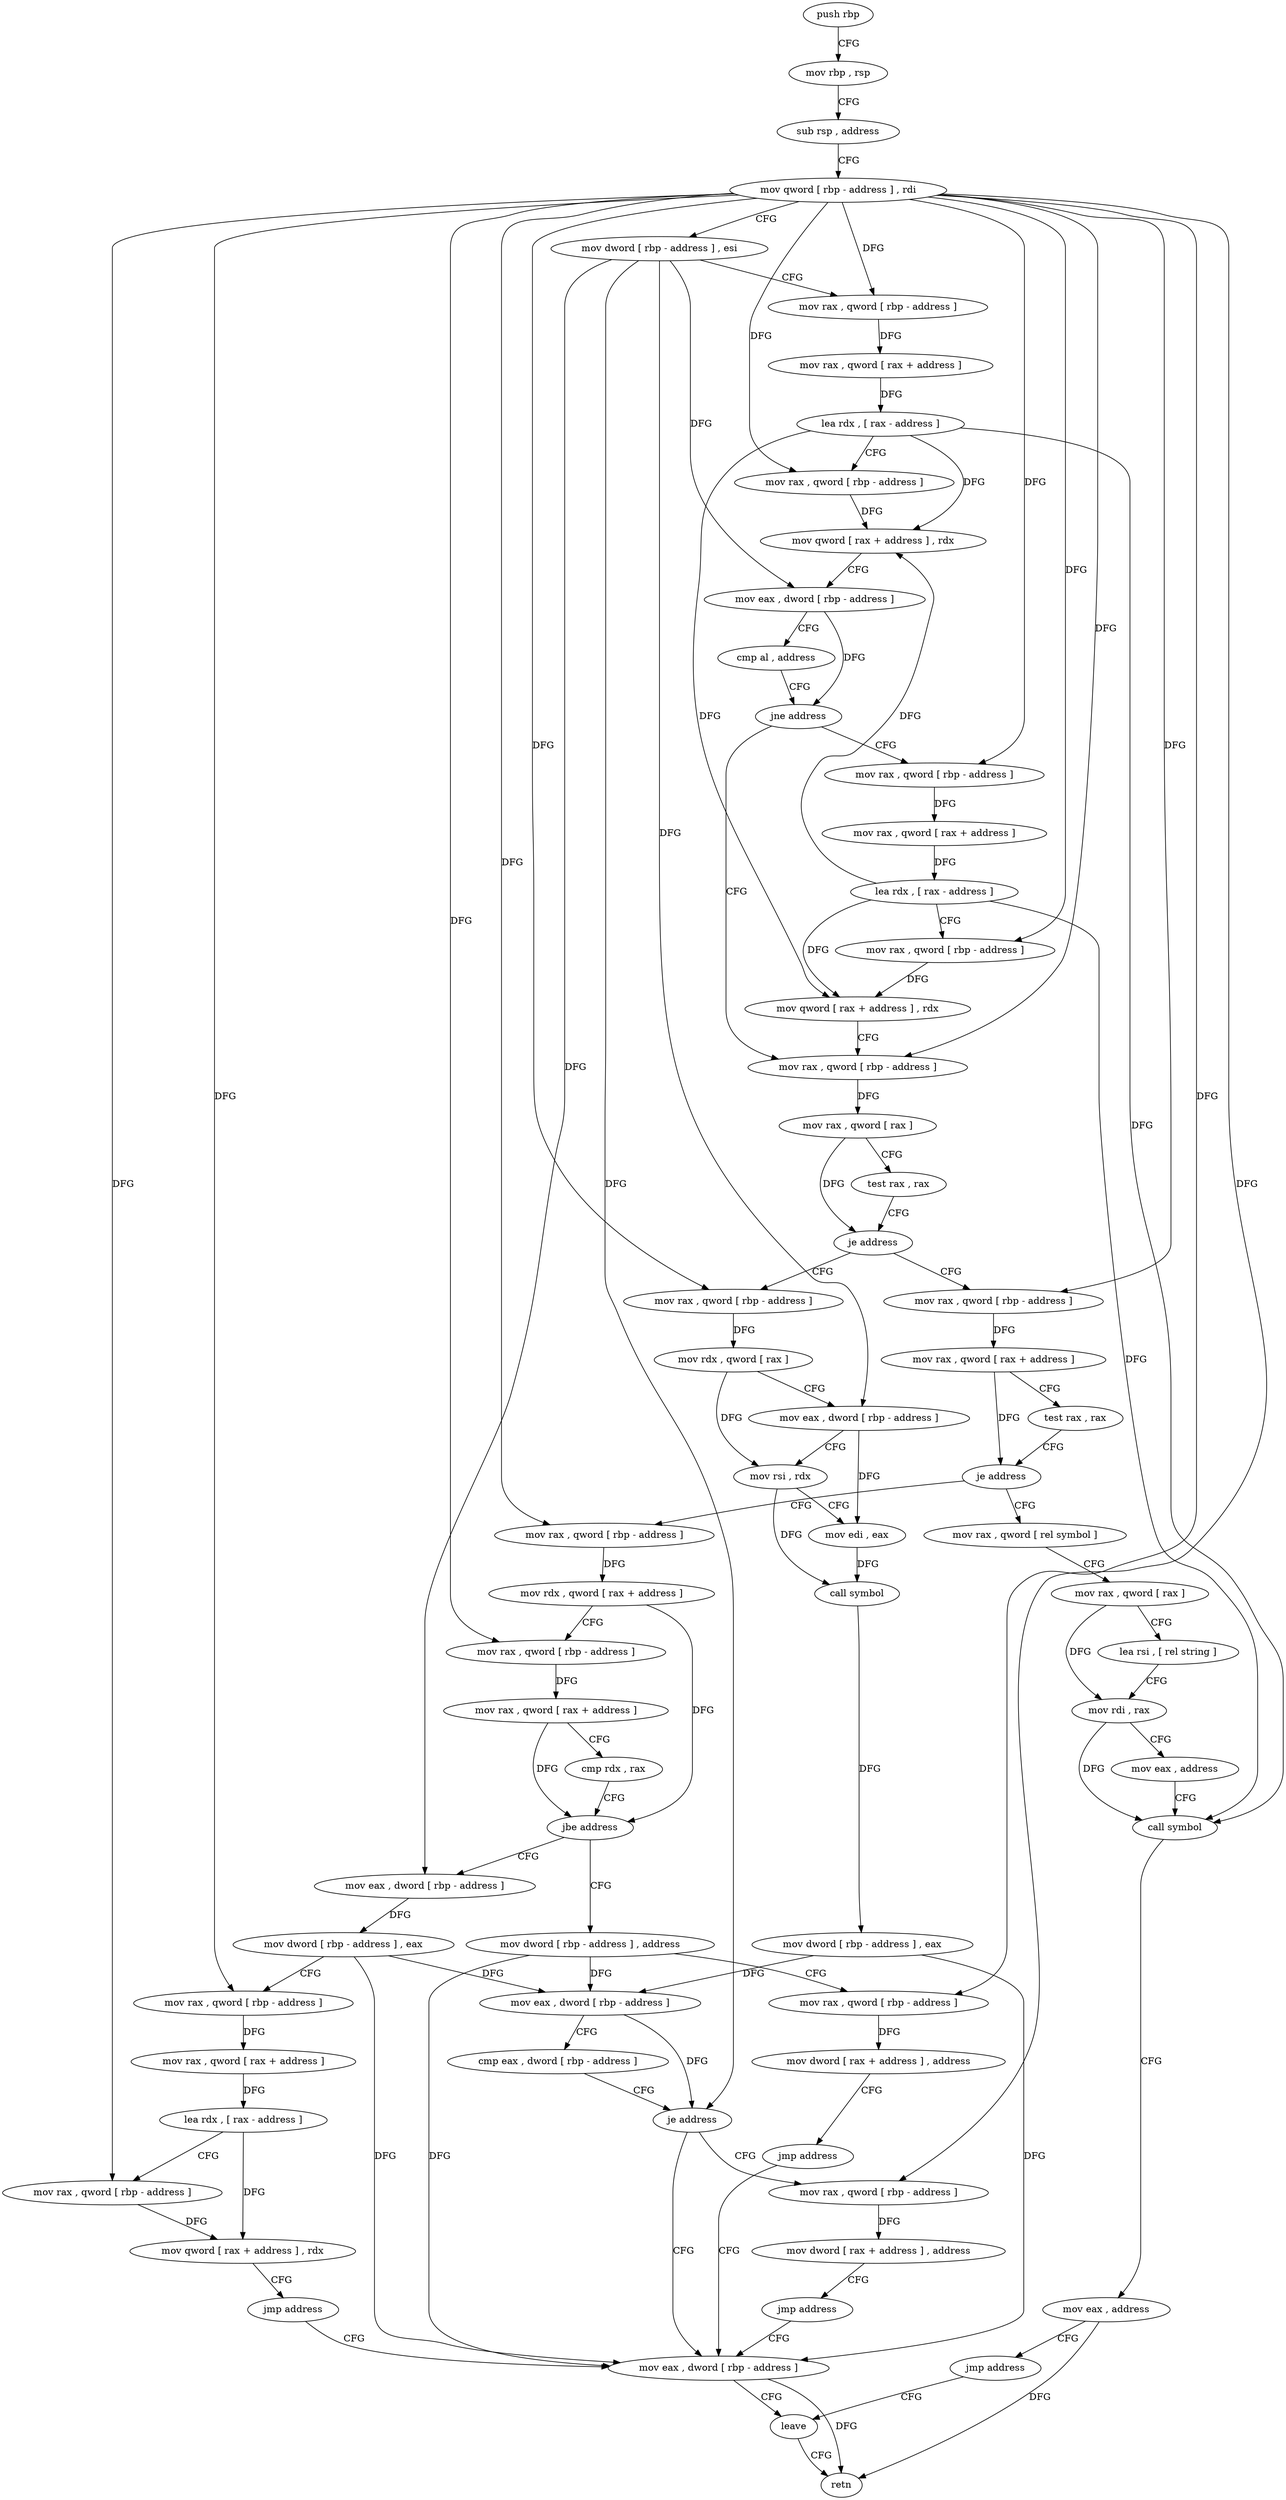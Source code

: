 digraph "func" {
"115197" [label = "push rbp" ]
"115198" [label = "mov rbp , rsp" ]
"115201" [label = "sub rsp , address" ]
"115205" [label = "mov qword [ rbp - address ] , rdi" ]
"115209" [label = "mov dword [ rbp - address ] , esi" ]
"115212" [label = "mov rax , qword [ rbp - address ]" ]
"115216" [label = "mov rax , qword [ rax + address ]" ]
"115220" [label = "lea rdx , [ rax - address ]" ]
"115224" [label = "mov rax , qword [ rbp - address ]" ]
"115228" [label = "mov qword [ rax + address ] , rdx" ]
"115232" [label = "mov eax , dword [ rbp - address ]" ]
"115235" [label = "cmp al , address" ]
"115237" [label = "jne address" ]
"115259" [label = "mov rax , qword [ rbp - address ]" ]
"115239" [label = "mov rax , qword [ rbp - address ]" ]
"115263" [label = "mov rax , qword [ rax ]" ]
"115266" [label = "test rax , rax" ]
"115269" [label = "je address" ]
"115319" [label = "mov rax , qword [ rbp - address ]" ]
"115271" [label = "mov rax , qword [ rbp - address ]" ]
"115243" [label = "mov rax , qword [ rax + address ]" ]
"115247" [label = "lea rdx , [ rax - address ]" ]
"115251" [label = "mov rax , qword [ rbp - address ]" ]
"115255" [label = "mov qword [ rax + address ] , rdx" ]
"115323" [label = "mov rax , qword [ rax + address ]" ]
"115327" [label = "test rax , rax" ]
"115330" [label = "je address" ]
"115401" [label = "mov rax , qword [ rel symbol ]" ]
"115332" [label = "mov rax , qword [ rbp - address ]" ]
"115275" [label = "mov rdx , qword [ rax ]" ]
"115278" [label = "mov eax , dword [ rbp - address ]" ]
"115281" [label = "mov rsi , rdx" ]
"115284" [label = "mov edi , eax" ]
"115286" [label = "call symbol" ]
"115291" [label = "mov dword [ rbp - address ] , eax" ]
"115294" [label = "mov eax , dword [ rbp - address ]" ]
"115297" [label = "cmp eax , dword [ rbp - address ]" ]
"115300" [label = "je address" ]
"115438" [label = "mov eax , dword [ rbp - address ]" ]
"115306" [label = "mov rax , qword [ rbp - address ]" ]
"115408" [label = "mov rax , qword [ rax ]" ]
"115411" [label = "lea rsi , [ rel string ]" ]
"115418" [label = "mov rdi , rax" ]
"115421" [label = "mov eax , address" ]
"115426" [label = "call symbol" ]
"115431" [label = "mov eax , address" ]
"115436" [label = "jmp address" ]
"115441" [label = "leave" ]
"115336" [label = "mov rdx , qword [ rax + address ]" ]
"115340" [label = "mov rax , qword [ rbp - address ]" ]
"115344" [label = "mov rax , qword [ rax + address ]" ]
"115348" [label = "cmp rdx , rax" ]
"115351" [label = "jbe address" ]
"115381" [label = "mov dword [ rbp - address ] , address" ]
"115353" [label = "mov eax , dword [ rbp - address ]" ]
"115310" [label = "mov dword [ rax + address ] , address" ]
"115317" [label = "jmp address" ]
"115442" [label = "retn" ]
"115388" [label = "mov rax , qword [ rbp - address ]" ]
"115392" [label = "mov dword [ rax + address ] , address" ]
"115399" [label = "jmp address" ]
"115356" [label = "mov dword [ rbp - address ] , eax" ]
"115359" [label = "mov rax , qword [ rbp - address ]" ]
"115363" [label = "mov rax , qword [ rax + address ]" ]
"115367" [label = "lea rdx , [ rax - address ]" ]
"115371" [label = "mov rax , qword [ rbp - address ]" ]
"115375" [label = "mov qword [ rax + address ] , rdx" ]
"115379" [label = "jmp address" ]
"115197" -> "115198" [ label = "CFG" ]
"115198" -> "115201" [ label = "CFG" ]
"115201" -> "115205" [ label = "CFG" ]
"115205" -> "115209" [ label = "CFG" ]
"115205" -> "115212" [ label = "DFG" ]
"115205" -> "115224" [ label = "DFG" ]
"115205" -> "115259" [ label = "DFG" ]
"115205" -> "115239" [ label = "DFG" ]
"115205" -> "115251" [ label = "DFG" ]
"115205" -> "115319" [ label = "DFG" ]
"115205" -> "115271" [ label = "DFG" ]
"115205" -> "115332" [ label = "DFG" ]
"115205" -> "115340" [ label = "DFG" ]
"115205" -> "115306" [ label = "DFG" ]
"115205" -> "115388" [ label = "DFG" ]
"115205" -> "115359" [ label = "DFG" ]
"115205" -> "115371" [ label = "DFG" ]
"115209" -> "115212" [ label = "CFG" ]
"115209" -> "115232" [ label = "DFG" ]
"115209" -> "115278" [ label = "DFG" ]
"115209" -> "115300" [ label = "DFG" ]
"115209" -> "115353" [ label = "DFG" ]
"115212" -> "115216" [ label = "DFG" ]
"115216" -> "115220" [ label = "DFG" ]
"115220" -> "115224" [ label = "CFG" ]
"115220" -> "115228" [ label = "DFG" ]
"115220" -> "115255" [ label = "DFG" ]
"115220" -> "115426" [ label = "DFG" ]
"115224" -> "115228" [ label = "DFG" ]
"115228" -> "115232" [ label = "CFG" ]
"115232" -> "115235" [ label = "CFG" ]
"115232" -> "115237" [ label = "DFG" ]
"115235" -> "115237" [ label = "CFG" ]
"115237" -> "115259" [ label = "CFG" ]
"115237" -> "115239" [ label = "CFG" ]
"115259" -> "115263" [ label = "DFG" ]
"115239" -> "115243" [ label = "DFG" ]
"115263" -> "115266" [ label = "CFG" ]
"115263" -> "115269" [ label = "DFG" ]
"115266" -> "115269" [ label = "CFG" ]
"115269" -> "115319" [ label = "CFG" ]
"115269" -> "115271" [ label = "CFG" ]
"115319" -> "115323" [ label = "DFG" ]
"115271" -> "115275" [ label = "DFG" ]
"115243" -> "115247" [ label = "DFG" ]
"115247" -> "115251" [ label = "CFG" ]
"115247" -> "115228" [ label = "DFG" ]
"115247" -> "115255" [ label = "DFG" ]
"115247" -> "115426" [ label = "DFG" ]
"115251" -> "115255" [ label = "DFG" ]
"115255" -> "115259" [ label = "CFG" ]
"115323" -> "115327" [ label = "CFG" ]
"115323" -> "115330" [ label = "DFG" ]
"115327" -> "115330" [ label = "CFG" ]
"115330" -> "115401" [ label = "CFG" ]
"115330" -> "115332" [ label = "CFG" ]
"115401" -> "115408" [ label = "CFG" ]
"115332" -> "115336" [ label = "DFG" ]
"115275" -> "115278" [ label = "CFG" ]
"115275" -> "115281" [ label = "DFG" ]
"115278" -> "115281" [ label = "CFG" ]
"115278" -> "115284" [ label = "DFG" ]
"115281" -> "115284" [ label = "CFG" ]
"115281" -> "115286" [ label = "DFG" ]
"115284" -> "115286" [ label = "DFG" ]
"115286" -> "115291" [ label = "DFG" ]
"115291" -> "115294" [ label = "DFG" ]
"115291" -> "115438" [ label = "DFG" ]
"115294" -> "115297" [ label = "CFG" ]
"115294" -> "115300" [ label = "DFG" ]
"115297" -> "115300" [ label = "CFG" ]
"115300" -> "115438" [ label = "CFG" ]
"115300" -> "115306" [ label = "CFG" ]
"115438" -> "115441" [ label = "CFG" ]
"115438" -> "115442" [ label = "DFG" ]
"115306" -> "115310" [ label = "DFG" ]
"115408" -> "115411" [ label = "CFG" ]
"115408" -> "115418" [ label = "DFG" ]
"115411" -> "115418" [ label = "CFG" ]
"115418" -> "115421" [ label = "CFG" ]
"115418" -> "115426" [ label = "DFG" ]
"115421" -> "115426" [ label = "CFG" ]
"115426" -> "115431" [ label = "CFG" ]
"115431" -> "115436" [ label = "CFG" ]
"115431" -> "115442" [ label = "DFG" ]
"115436" -> "115441" [ label = "CFG" ]
"115441" -> "115442" [ label = "CFG" ]
"115336" -> "115340" [ label = "CFG" ]
"115336" -> "115351" [ label = "DFG" ]
"115340" -> "115344" [ label = "DFG" ]
"115344" -> "115348" [ label = "CFG" ]
"115344" -> "115351" [ label = "DFG" ]
"115348" -> "115351" [ label = "CFG" ]
"115351" -> "115381" [ label = "CFG" ]
"115351" -> "115353" [ label = "CFG" ]
"115381" -> "115388" [ label = "CFG" ]
"115381" -> "115294" [ label = "DFG" ]
"115381" -> "115438" [ label = "DFG" ]
"115353" -> "115356" [ label = "DFG" ]
"115310" -> "115317" [ label = "CFG" ]
"115317" -> "115438" [ label = "CFG" ]
"115388" -> "115392" [ label = "DFG" ]
"115392" -> "115399" [ label = "CFG" ]
"115399" -> "115438" [ label = "CFG" ]
"115356" -> "115359" [ label = "CFG" ]
"115356" -> "115294" [ label = "DFG" ]
"115356" -> "115438" [ label = "DFG" ]
"115359" -> "115363" [ label = "DFG" ]
"115363" -> "115367" [ label = "DFG" ]
"115367" -> "115371" [ label = "CFG" ]
"115367" -> "115375" [ label = "DFG" ]
"115371" -> "115375" [ label = "DFG" ]
"115375" -> "115379" [ label = "CFG" ]
"115379" -> "115438" [ label = "CFG" ]
}
